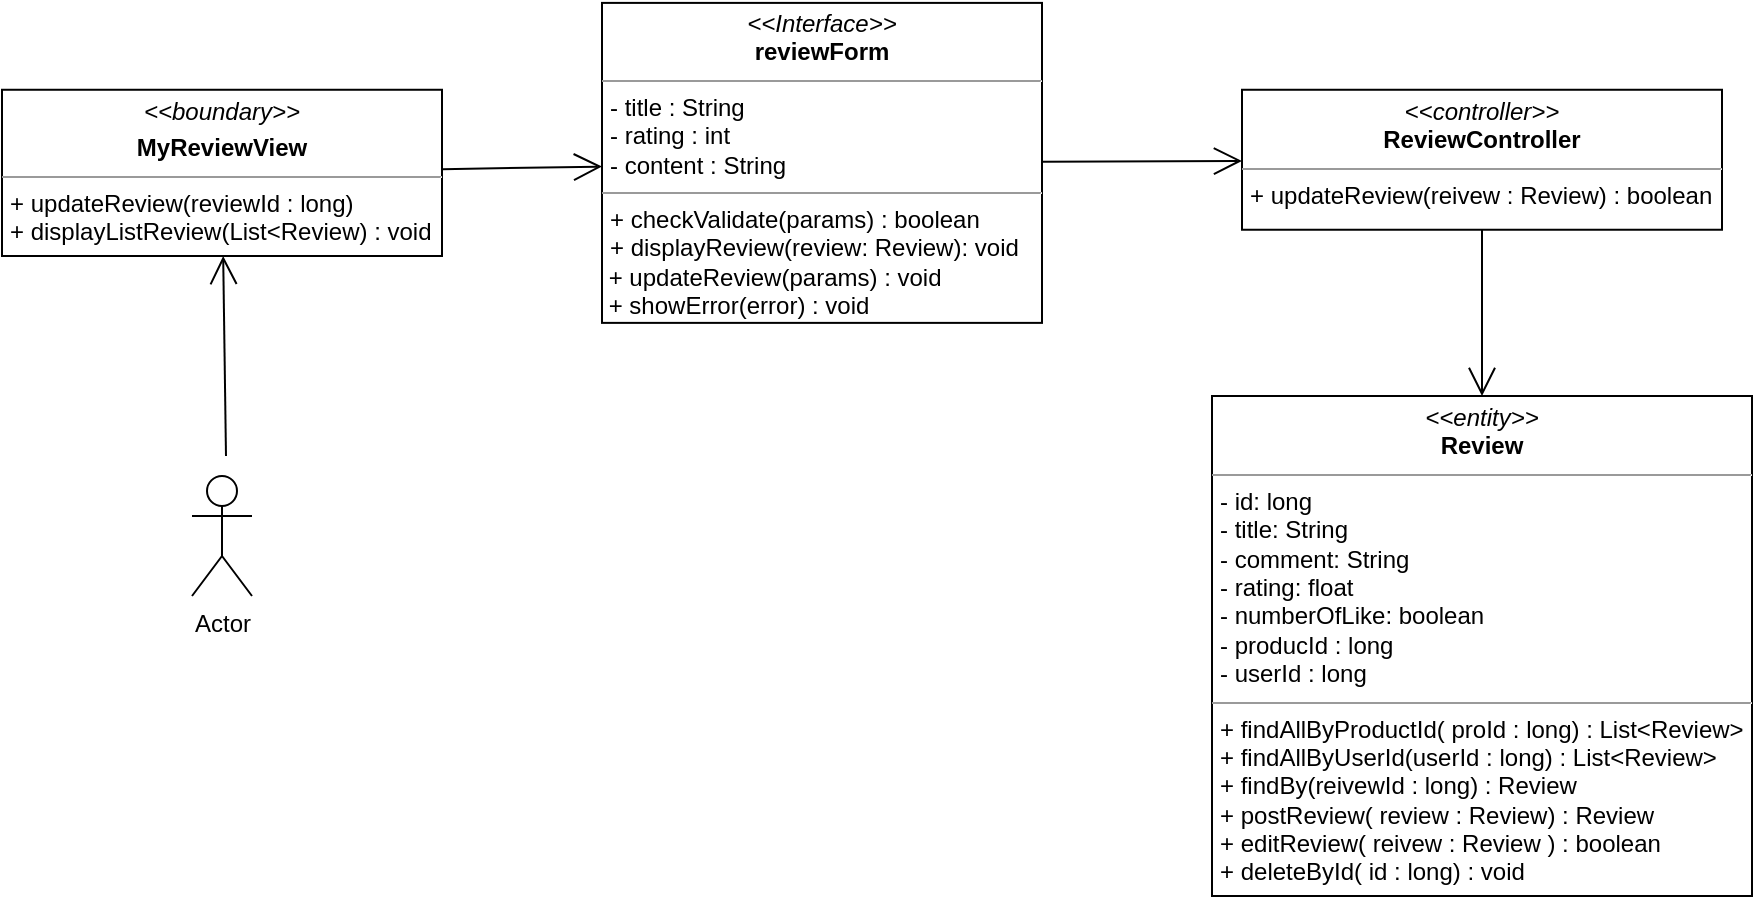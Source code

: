 <mxfile version="14.7.4" type="device"><diagram id="C5RBs43oDa-KdzZeNtuy" name="Page-1"><mxGraphModel dx="1695" dy="425" grid="1" gridSize="10" guides="1" tooltips="1" connect="1" arrows="1" fold="1" page="1" pageScale="1" pageWidth="827" pageHeight="1169" math="0" shadow="0"><root><mxCell id="WIyWlLk6GJQsqaUBKTNV-0"/><mxCell id="WIyWlLk6GJQsqaUBKTNV-1" parent="WIyWlLk6GJQsqaUBKTNV-0"/><mxCell id="arQAuS8WCE-PolhM-WET-3" value="" style="endArrow=open;endFill=1;endSize=12;html=1;" edge="1" parent="WIyWlLk6GJQsqaUBKTNV-1" source="arQAuS8WCE-PolhM-WET-12" target="arQAuS8WCE-PolhM-WET-8"><mxGeometry width="160" relative="1" as="geometry"><mxPoint x="-50" y="154.285" as="sourcePoint"/><mxPoint x="310" y="160" as="targetPoint"/></mxGeometry></mxCell><mxCell id="arQAuS8WCE-PolhM-WET-4" value="&lt;p style=&quot;margin: 0px ; margin-top: 4px ; text-align: center&quot;&gt;&lt;i&gt;&amp;lt;&amp;lt;entity&amp;gt;&amp;gt;&lt;/i&gt;&lt;br&gt;&lt;b&gt;Review&lt;/b&gt;&lt;/p&gt;&lt;hr size=&quot;1&quot;&gt;&lt;p style=&quot;margin: 0px ; margin-left: 4px&quot;&gt;- id: long&lt;/p&gt;&lt;p style=&quot;margin: 0px ; margin-left: 4px&quot;&gt;- title: String&lt;br&gt;- comment: String&lt;/p&gt;&lt;p style=&quot;margin: 0px ; margin-left: 4px&quot;&gt;- rating: float&lt;/p&gt;&lt;p style=&quot;margin: 0px ; margin-left: 4px&quot;&gt;- numberOfLike: boolean&lt;/p&gt;&lt;p style=&quot;margin: 0px ; margin-left: 4px&quot;&gt;- producId : long&lt;/p&gt;&lt;p style=&quot;margin: 0px ; margin-left: 4px&quot;&gt;- userId : long&lt;/p&gt;&lt;hr size=&quot;1&quot;&gt;&lt;p style=&quot;margin: 0px 0px 0px 4px&quot;&gt;+ findAllByProductId( proId : long) : List&amp;lt;Review&amp;gt;&lt;/p&gt;&lt;p style=&quot;margin: 0px 0px 0px 4px&quot;&gt;+ findAllByUserId(userId : long) : List&amp;lt;Review&amp;gt;&lt;/p&gt;&lt;p style=&quot;margin: 0px 0px 0px 4px&quot;&gt;+ findBy(reivewId : long) : Review&lt;/p&gt;&lt;p style=&quot;margin: 0px 0px 0px 4px&quot;&gt;+ postReview( review : Review) : Review&lt;/p&gt;&lt;p style=&quot;margin: 0px 0px 0px 4px&quot;&gt;+ editReview( reivew : Review ) : boolean&lt;/p&gt;&lt;p style=&quot;margin: 0px 0px 0px 4px&quot;&gt;+ deleteById( id : long) : void&lt;/p&gt;" style="verticalAlign=top;align=left;overflow=fill;fontSize=12;fontFamily=Helvetica;html=1;" vertex="1" parent="WIyWlLk6GJQsqaUBKTNV-1"><mxGeometry x="355" y="270" width="270" height="250" as="geometry"/></mxCell><mxCell id="arQAuS8WCE-PolhM-WET-5" value="&lt;p style=&quot;margin: 0px ; margin-top: 4px ; text-align: center&quot;&gt;&lt;i&gt;&amp;lt;&amp;lt;controller&amp;gt;&amp;gt;&lt;/i&gt;&lt;br&gt;&lt;b&gt;ReviewController&lt;/b&gt;&lt;br&gt;&lt;/p&gt;&lt;hr size=&quot;1&quot;&gt;&lt;p style=&quot;margin: 0px ; margin-left: 4px&quot;&gt;&lt;span&gt;+ updateReview(reivew : Review) : boolean&lt;/span&gt;&lt;/p&gt;" style="verticalAlign=top;align=left;overflow=fill;fontSize=12;fontFamily=Helvetica;html=1;" vertex="1" parent="WIyWlLk6GJQsqaUBKTNV-1"><mxGeometry x="370" y="116.88" width="240" height="69.99" as="geometry"/></mxCell><mxCell id="arQAuS8WCE-PolhM-WET-6" value="" style="endArrow=open;endFill=1;endSize=12;html=1;strokeColor=#000000;" edge="1" parent="WIyWlLk6GJQsqaUBKTNV-1" source="arQAuS8WCE-PolhM-WET-5" target="arQAuS8WCE-PolhM-WET-4"><mxGeometry width="160" relative="1" as="geometry"><mxPoint x="990" y="510.008" as="sourcePoint"/><mxPoint x="870" y="260" as="targetPoint"/></mxGeometry></mxCell><mxCell id="arQAuS8WCE-PolhM-WET-8" value="&lt;p style=&quot;margin: 0px ; margin-top: 4px ; text-align: center&quot;&gt;&lt;i&gt;&amp;lt;&amp;lt;Interface&amp;gt;&amp;gt;&lt;/i&gt;&lt;br&gt;&lt;b&gt;reviewForm&lt;/b&gt;&lt;/p&gt;&lt;hr size=&quot;1&quot;&gt;&lt;p style=&quot;margin: 0px ; margin-left: 4px&quot;&gt;- title : String&lt;br&gt;- rating : int&lt;/p&gt;&lt;p style=&quot;margin: 0px ; margin-left: 4px&quot;&gt;- content : String&lt;/p&gt;&lt;hr size=&quot;1&quot;&gt;&lt;p style=&quot;margin: 0px ; margin-left: 4px&quot;&gt;+ checkValidate(params) : boolean&lt;br&gt;&lt;/p&gt;&lt;p style=&quot;margin: 0px ; margin-left: 4px&quot;&gt;+ displayReview(review: Review): void&lt;/p&gt;&amp;nbsp;+ updateReview(params) : void&lt;br&gt;&amp;nbsp;+ showError(error) : void" style="verticalAlign=top;align=left;overflow=fill;fontSize=12;fontFamily=Helvetica;html=1;" vertex="1" parent="WIyWlLk6GJQsqaUBKTNV-1"><mxGeometry x="50" y="73.45" width="220" height="159.99" as="geometry"/></mxCell><mxCell id="arQAuS8WCE-PolhM-WET-9" value="" style="endArrow=open;endFill=1;endSize=12;html=1;" edge="1" parent="WIyWlLk6GJQsqaUBKTNV-1" source="arQAuS8WCE-PolhM-WET-8" target="arQAuS8WCE-PolhM-WET-5"><mxGeometry width="160" relative="1" as="geometry"><mxPoint x="190" y="200" as="sourcePoint"/><mxPoint x="350" y="200" as="targetPoint"/></mxGeometry></mxCell><mxCell id="arQAuS8WCE-PolhM-WET-10" value="Actor" style="shape=umlActor;verticalLabelPosition=bottom;verticalAlign=top;html=1;" vertex="1" parent="WIyWlLk6GJQsqaUBKTNV-1"><mxGeometry x="-155" y="310" width="30" height="60" as="geometry"/></mxCell><mxCell id="arQAuS8WCE-PolhM-WET-11" value="" style="endArrow=open;endFill=1;endSize=12;html=1;" edge="1" parent="WIyWlLk6GJQsqaUBKTNV-1" target="arQAuS8WCE-PolhM-WET-12"><mxGeometry width="160" relative="1" as="geometry"><mxPoint x="-138" y="300" as="sourcePoint"/><mxPoint x="-140.5" y="210.0" as="targetPoint"/></mxGeometry></mxCell><mxCell id="arQAuS8WCE-PolhM-WET-12" value="&lt;p style=&quot;margin: 0px ; margin-top: 4px ; text-align: center&quot;&gt;&lt;i&gt;&amp;lt;&amp;lt;boundary&amp;gt;&amp;gt;&lt;/i&gt;&lt;/p&gt;&lt;p style=&quot;margin: 0px ; margin-top: 4px ; text-align: center&quot;&gt;&lt;b&gt;MyReviewView&lt;/b&gt;&lt;/p&gt;&lt;hr size=&quot;1&quot;&gt;&lt;p style=&quot;margin: 0px ; margin-left: 4px&quot;&gt;&lt;span&gt;+ updateReview(reviewId : long)&lt;/span&gt;&lt;/p&gt;&lt;p style=&quot;margin: 0px ; margin-left: 4px&quot;&gt;&lt;span&gt;+ displayListReview(List&amp;lt;Review) : void&amp;nbsp;&lt;/span&gt;&lt;br&gt;&lt;/p&gt;" style="verticalAlign=top;align=left;overflow=fill;fontSize=12;fontFamily=Helvetica;html=1;" vertex="1" parent="WIyWlLk6GJQsqaUBKTNV-1"><mxGeometry x="-250" y="116.88" width="220" height="83.12" as="geometry"/></mxCell></root></mxGraphModel></diagram></mxfile>